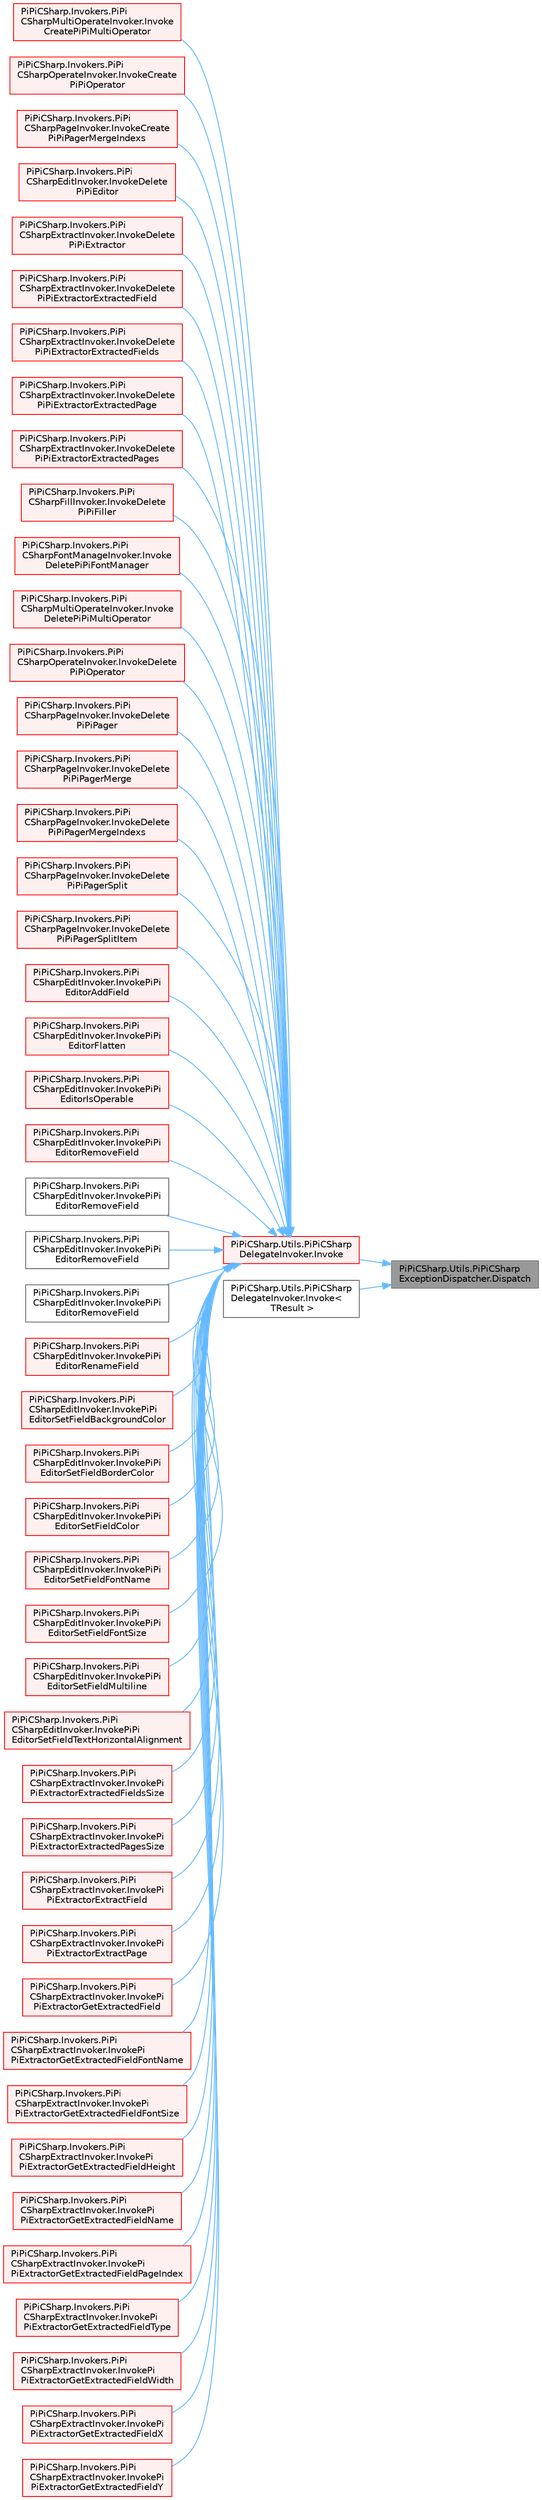 digraph "PiPiCSharp.Utils.PiPiCSharpExceptionDispatcher.Dispatch"
{
 // LATEX_PDF_SIZE
  bgcolor="transparent";
  edge [fontname=Helvetica,fontsize=10,labelfontname=Helvetica,labelfontsize=10];
  node [fontname=Helvetica,fontsize=10,shape=box,height=0.2,width=0.4];
  rankdir="RL";
  Node1 [id="Node000001",label="PiPiCSharp.Utils.PiPiCSharp\lExceptionDispatcher.Dispatch",height=0.2,width=0.4,color="gray40", fillcolor="grey60", style="filled", fontcolor="black",tooltip="Dispatch error."];
  Node1 -> Node2 [id="edge1_Node000001_Node000002",dir="back",color="steelblue1",style="solid",tooltip=" "];
  Node2 [id="Node000002",label="PiPiCSharp.Utils.PiPiCSharp\lDelegateInvoker.Invoke",height=0.2,width=0.4,color="red", fillcolor="#FFF0F0", style="filled",URL="$class_pi_pi_c_sharp_1_1_utils_1_1_pi_pi_c_sharp_delegate_invoker.html#ad3921b774f5d75070100abbcf4f76a82",tooltip="Invoke void result delegate."];
  Node2 -> Node3 [id="edge2_Node000002_Node000003",dir="back",color="steelblue1",style="solid",tooltip=" "];
  Node3 [id="Node000003",label="PiPiCSharp.Invokers.PiPi\lCSharpMultiOperateInvoker.Invoke\lCreatePiPiMultiOperator",height=0.2,width=0.4,color="red", fillcolor="#FFF0F0", style="filled",URL="$class_pi_pi_c_sharp_1_1_invokers_1_1_pi_pi_c_sharp_multi_operate_invoker.html#a444a6270b79ceb1eaa89cedc967bd25b",tooltip="Invoke PiPiMultiOperateWrapper CreatePiPiMultiOperator."];
  Node2 -> Node5 [id="edge3_Node000002_Node000005",dir="back",color="steelblue1",style="solid",tooltip=" "];
  Node5 [id="Node000005",label="PiPiCSharp.Invokers.PiPi\lCSharpOperateInvoker.InvokeCreate\lPiPiOperator",height=0.2,width=0.4,color="red", fillcolor="#FFF0F0", style="filled",URL="$class_pi_pi_c_sharp_1_1_invokers_1_1_pi_pi_c_sharp_operate_invoker.html#a9ad3be0358ceb0801a37e6e61db5630d",tooltip="Invoke PiPiOperateWrapper CreatePiPiOperator."];
  Node2 -> Node7 [id="edge4_Node000002_Node000007",dir="back",color="steelblue1",style="solid",tooltip=" "];
  Node7 [id="Node000007",label="PiPiCSharp.Invokers.PiPi\lCSharpPageInvoker.InvokeCreate\lPiPiPagerMergeIndexs",height=0.2,width=0.4,color="red", fillcolor="#FFF0F0", style="filled",URL="$class_pi_pi_c_sharp_1_1_invokers_1_1_pi_pi_c_sharp_page_invoker.html#a4329318467d8ca8cc2301d7736a44104",tooltip="Invoke PiPiPageWrapper CreatePiPiPagerMergeIndexs."];
  Node2 -> Node9 [id="edge5_Node000002_Node000009",dir="back",color="steelblue1",style="solid",tooltip=" "];
  Node9 [id="Node000009",label="PiPiCSharp.Invokers.PiPi\lCSharpEditInvoker.InvokeDelete\lPiPiEditor",height=0.2,width=0.4,color="red", fillcolor="#FFF0F0", style="filled",URL="$class_pi_pi_c_sharp_1_1_invokers_1_1_pi_pi_c_sharp_edit_invoker.html#af27b6208ff3325b85c9bf810bfdccea6",tooltip="Invoke PiPiEditWrapper DeletePiPiEditor."];
  Node2 -> Node11 [id="edge6_Node000002_Node000011",dir="back",color="steelblue1",style="solid",tooltip=" "];
  Node11 [id="Node000011",label="PiPiCSharp.Invokers.PiPi\lCSharpExtractInvoker.InvokeDelete\lPiPiExtractor",height=0.2,width=0.4,color="red", fillcolor="#FFF0F0", style="filled",URL="$class_pi_pi_c_sharp_1_1_invokers_1_1_pi_pi_c_sharp_extract_invoker.html#aa5bd631a380714805e3bd50c97588a65",tooltip="Invoke PiPiEditWrapper DeletePiPiExtractor."];
  Node2 -> Node13 [id="edge7_Node000002_Node000013",dir="back",color="steelblue1",style="solid",tooltip=" "];
  Node13 [id="Node000013",label="PiPiCSharp.Invokers.PiPi\lCSharpExtractInvoker.InvokeDelete\lPiPiExtractorExtractedField",height=0.2,width=0.4,color="red", fillcolor="#FFF0F0", style="filled",URL="$class_pi_pi_c_sharp_1_1_invokers_1_1_pi_pi_c_sharp_extract_invoker.html#a6efc39a65182a4c45fc5cd6fbfa64e94",tooltip="Invoke PiPiEditWrapper DeletePiPiExtractorExtractedField."];
  Node2 -> Node15 [id="edge8_Node000002_Node000015",dir="back",color="steelblue1",style="solid",tooltip=" "];
  Node15 [id="Node000015",label="PiPiCSharp.Invokers.PiPi\lCSharpExtractInvoker.InvokeDelete\lPiPiExtractorExtractedFields",height=0.2,width=0.4,color="red", fillcolor="#FFF0F0", style="filled",URL="$class_pi_pi_c_sharp_1_1_invokers_1_1_pi_pi_c_sharp_extract_invoker.html#a26cdbc1d90ebaf92beb90728373c9dc2",tooltip="Invoke PiPiEditWrapper DeletePiPiExtractorExtractedFields."];
  Node2 -> Node16 [id="edge9_Node000002_Node000016",dir="back",color="steelblue1",style="solid",tooltip=" "];
  Node16 [id="Node000016",label="PiPiCSharp.Invokers.PiPi\lCSharpExtractInvoker.InvokeDelete\lPiPiExtractorExtractedPage",height=0.2,width=0.4,color="red", fillcolor="#FFF0F0", style="filled",URL="$class_pi_pi_c_sharp_1_1_invokers_1_1_pi_pi_c_sharp_extract_invoker.html#af75082bde5f97529cb2c30ad7c39788e",tooltip="Invoke PiPiEditWrapper DeletePiPiExtractorExtractedPage."];
  Node2 -> Node18 [id="edge10_Node000002_Node000018",dir="back",color="steelblue1",style="solid",tooltip=" "];
  Node18 [id="Node000018",label="PiPiCSharp.Invokers.PiPi\lCSharpExtractInvoker.InvokeDelete\lPiPiExtractorExtractedPages",height=0.2,width=0.4,color="red", fillcolor="#FFF0F0", style="filled",URL="$class_pi_pi_c_sharp_1_1_invokers_1_1_pi_pi_c_sharp_extract_invoker.html#a16a5b377fa7d772bbd5b31ec063f2e07",tooltip="Invoke PiPiEditWrapper DeletePiPiExtractorExtractedPages."];
  Node2 -> Node19 [id="edge11_Node000002_Node000019",dir="back",color="steelblue1",style="solid",tooltip=" "];
  Node19 [id="Node000019",label="PiPiCSharp.Invokers.PiPi\lCSharpFillInvoker.InvokeDelete\lPiPiFiller",height=0.2,width=0.4,color="red", fillcolor="#FFF0F0", style="filled",URL="$class_pi_pi_c_sharp_1_1_invokers_1_1_pi_pi_c_sharp_fill_invoker.html#a83fbeffc67ab7233252c511509360504",tooltip="Invoke PiPiFillWrapper DeletePiPiFiller."];
  Node2 -> Node21 [id="edge12_Node000002_Node000021",dir="back",color="steelblue1",style="solid",tooltip=" "];
  Node21 [id="Node000021",label="PiPiCSharp.Invokers.PiPi\lCSharpFontManageInvoker.Invoke\lDeletePiPiFontManager",height=0.2,width=0.4,color="red", fillcolor="#FFF0F0", style="filled",URL="$class_pi_pi_c_sharp_1_1_invokers_1_1_pi_pi_c_sharp_font_manage_invoker.html#ad4aa4f9febbbf17d39802b2037aafecd",tooltip="Invoke PiPiFontManageWrapper DeletePiPiFontManager."];
  Node2 -> Node23 [id="edge13_Node000002_Node000023",dir="back",color="steelblue1",style="solid",tooltip=" "];
  Node23 [id="Node000023",label="PiPiCSharp.Invokers.PiPi\lCSharpMultiOperateInvoker.Invoke\lDeletePiPiMultiOperator",height=0.2,width=0.4,color="red", fillcolor="#FFF0F0", style="filled",URL="$class_pi_pi_c_sharp_1_1_invokers_1_1_pi_pi_c_sharp_multi_operate_invoker.html#a8ed97755b1fa89530b8f3148fb3a8343",tooltip="Invoke PiPiMultiOperateWrapper DeletePiPiMultiOperator."];
  Node2 -> Node25 [id="edge14_Node000002_Node000025",dir="back",color="steelblue1",style="solid",tooltip=" "];
  Node25 [id="Node000025",label="PiPiCSharp.Invokers.PiPi\lCSharpOperateInvoker.InvokeDelete\lPiPiOperator",height=0.2,width=0.4,color="red", fillcolor="#FFF0F0", style="filled",URL="$class_pi_pi_c_sharp_1_1_invokers_1_1_pi_pi_c_sharp_operate_invoker.html#a97684bec9a545629f0735573c31fa6a5",tooltip="Invoke PiPiOperateWrapper DeletePiPiOperator."];
  Node2 -> Node27 [id="edge15_Node000002_Node000027",dir="back",color="steelblue1",style="solid",tooltip=" "];
  Node27 [id="Node000027",label="PiPiCSharp.Invokers.PiPi\lCSharpPageInvoker.InvokeDelete\lPiPiPager",height=0.2,width=0.4,color="red", fillcolor="#FFF0F0", style="filled",URL="$class_pi_pi_c_sharp_1_1_invokers_1_1_pi_pi_c_sharp_page_invoker.html#a4232c2f3e71e67ccd79726c972fddf7b",tooltip="Invoke PiPiPageWrapper DeletePiPiPager."];
  Node2 -> Node29 [id="edge16_Node000002_Node000029",dir="back",color="steelblue1",style="solid",tooltip=" "];
  Node29 [id="Node000029",label="PiPiCSharp.Invokers.PiPi\lCSharpPageInvoker.InvokeDelete\lPiPiPagerMerge",height=0.2,width=0.4,color="red", fillcolor="#FFF0F0", style="filled",URL="$class_pi_pi_c_sharp_1_1_invokers_1_1_pi_pi_c_sharp_page_invoker.html#a798a6c4801fbb00363418b96a670c787",tooltip="Invoke PiPiPageWrapper DeletePiPiPagerMerge."];
  Node2 -> Node30 [id="edge17_Node000002_Node000030",dir="back",color="steelblue1",style="solid",tooltip=" "];
  Node30 [id="Node000030",label="PiPiCSharp.Invokers.PiPi\lCSharpPageInvoker.InvokeDelete\lPiPiPagerMergeIndexs",height=0.2,width=0.4,color="red", fillcolor="#FFF0F0", style="filled",URL="$class_pi_pi_c_sharp_1_1_invokers_1_1_pi_pi_c_sharp_page_invoker.html#a03d2421129a9bb466d6d8f4a90f1dbbb",tooltip="Invoke PiPiPageWrapper DeletePiPiPagerMergeIndexs."];
  Node2 -> Node31 [id="edge18_Node000002_Node000031",dir="back",color="steelblue1",style="solid",tooltip=" "];
  Node31 [id="Node000031",label="PiPiCSharp.Invokers.PiPi\lCSharpPageInvoker.InvokeDelete\lPiPiPagerSplit",height=0.2,width=0.4,color="red", fillcolor="#FFF0F0", style="filled",URL="$class_pi_pi_c_sharp_1_1_invokers_1_1_pi_pi_c_sharp_page_invoker.html#a7c4aad317fa997f05a66caeee3f9734d",tooltip="Invoke PiPiPageWrapper DeletePiPiPagerSplit."];
  Node2 -> Node33 [id="edge19_Node000002_Node000033",dir="back",color="steelblue1",style="solid",tooltip=" "];
  Node33 [id="Node000033",label="PiPiCSharp.Invokers.PiPi\lCSharpPageInvoker.InvokeDelete\lPiPiPagerSplitItem",height=0.2,width=0.4,color="red", fillcolor="#FFF0F0", style="filled",URL="$class_pi_pi_c_sharp_1_1_invokers_1_1_pi_pi_c_sharp_page_invoker.html#ae7a92c93a52a30fe99d97cb88acd377a",tooltip="Invoke PiPiPageWrapper DeletePiPiPagerSplitItem."];
  Node2 -> Node34 [id="edge20_Node000002_Node000034",dir="back",color="steelblue1",style="solid",tooltip=" "];
  Node34 [id="Node000034",label="PiPiCSharp.Invokers.PiPi\lCSharpEditInvoker.InvokePiPi\lEditorAddField",height=0.2,width=0.4,color="red", fillcolor="#FFF0F0", style="filled",URL="$class_pi_pi_c_sharp_1_1_invokers_1_1_pi_pi_c_sharp_edit_invoker.html#a4aef793e2cd51aa69b31ebd457e485a1",tooltip="Invoke PiPiEditWrapper PiPiEditorAddField."];
  Node2 -> Node36 [id="edge21_Node000002_Node000036",dir="back",color="steelblue1",style="solid",tooltip=" "];
  Node36 [id="Node000036",label="PiPiCSharp.Invokers.PiPi\lCSharpEditInvoker.InvokePiPi\lEditorFlatten",height=0.2,width=0.4,color="red", fillcolor="#FFF0F0", style="filled",URL="$class_pi_pi_c_sharp_1_1_invokers_1_1_pi_pi_c_sharp_edit_invoker.html#af8e6c620073751b20b7996bfa1dc3fee",tooltip="Invoke PiPiEditWrapper PiPiEditorFlatten."];
  Node2 -> Node38 [id="edge22_Node000002_Node000038",dir="back",color="steelblue1",style="solid",tooltip=" "];
  Node38 [id="Node000038",label="PiPiCSharp.Invokers.PiPi\lCSharpEditInvoker.InvokePiPi\lEditorIsOperable",height=0.2,width=0.4,color="red", fillcolor="#FFF0F0", style="filled",URL="$class_pi_pi_c_sharp_1_1_invokers_1_1_pi_pi_c_sharp_edit_invoker.html#a307dd65ed56eb9d8db4d41a8971ca47f",tooltip="Invoke PiPiEditWrapper PiPiEditorIsOperable."];
  Node2 -> Node40 [id="edge23_Node000002_Node000040",dir="back",color="steelblue1",style="solid",tooltip=" "];
  Node40 [id="Node000040",label="PiPiCSharp.Invokers.PiPi\lCSharpEditInvoker.InvokePiPi\lEditorRemoveField",height=0.2,width=0.4,color="red", fillcolor="#FFF0F0", style="filled",URL="$class_pi_pi_c_sharp_1_1_invokers_1_1_pi_pi_c_sharp_edit_invoker.html#a2a10c98bb88dd247fee5eb32db76b4be",tooltip="Invoke PiPiEditWrapper PiPiEditorRemoveField."];
  Node2 -> Node45 [id="edge24_Node000002_Node000045",dir="back",color="steelblue1",style="solid",tooltip=" "];
  Node45 [id="Node000045",label="PiPiCSharp.Invokers.PiPi\lCSharpEditInvoker.InvokePiPi\lEditorRemoveField",height=0.2,width=0.4,color="grey40", fillcolor="white", style="filled",URL="$class_pi_pi_c_sharp_1_1_invokers_1_1_pi_pi_c_sharp_edit_invoker.html#a6589e3474e0300f58e163d44280c8b7d",tooltip="Invoke PiPiEditWrapper PiPiEditorRemoveField."];
  Node2 -> Node46 [id="edge25_Node000002_Node000046",dir="back",color="steelblue1",style="solid",tooltip=" "];
  Node46 [id="Node000046",label="PiPiCSharp.Invokers.PiPi\lCSharpEditInvoker.InvokePiPi\lEditorRemoveField",height=0.2,width=0.4,color="grey40", fillcolor="white", style="filled",URL="$class_pi_pi_c_sharp_1_1_invokers_1_1_pi_pi_c_sharp_edit_invoker.html#a166cc262606d18833fb702d7d1826ada",tooltip="Invoke PiPiEditWrapper PiPiEditorRemoveField."];
  Node2 -> Node47 [id="edge26_Node000002_Node000047",dir="back",color="steelblue1",style="solid",tooltip=" "];
  Node47 [id="Node000047",label="PiPiCSharp.Invokers.PiPi\lCSharpEditInvoker.InvokePiPi\lEditorRemoveField",height=0.2,width=0.4,color="grey40", fillcolor="white", style="filled",URL="$class_pi_pi_c_sharp_1_1_invokers_1_1_pi_pi_c_sharp_edit_invoker.html#a6a1a696e21a43abaedcecca9af0fa625",tooltip="Invoke PiPiEditWrapper PiPiEditorRemoveField."];
  Node2 -> Node48 [id="edge27_Node000002_Node000048",dir="back",color="steelblue1",style="solid",tooltip=" "];
  Node48 [id="Node000048",label="PiPiCSharp.Invokers.PiPi\lCSharpEditInvoker.InvokePiPi\lEditorRenameField",height=0.2,width=0.4,color="red", fillcolor="#FFF0F0", style="filled",URL="$class_pi_pi_c_sharp_1_1_invokers_1_1_pi_pi_c_sharp_edit_invoker.html#ada04dc1a3929e792915531af6913aa97",tooltip="Invoke PiPiEditWrapper PiPiEditorRenameField."];
  Node2 -> Node50 [id="edge28_Node000002_Node000050",dir="back",color="steelblue1",style="solid",tooltip=" "];
  Node50 [id="Node000050",label="PiPiCSharp.Invokers.PiPi\lCSharpEditInvoker.InvokePiPi\lEditorSetFieldBackgroundColor",height=0.2,width=0.4,color="red", fillcolor="#FFF0F0", style="filled",URL="$class_pi_pi_c_sharp_1_1_invokers_1_1_pi_pi_c_sharp_edit_invoker.html#aa6f19d44ac5becae621715a5f91dd946",tooltip="Invoke PiPiEditWrapper PiPiEditorSetFieldBackgroundColor."];
  Node2 -> Node52 [id="edge29_Node000002_Node000052",dir="back",color="steelblue1",style="solid",tooltip=" "];
  Node52 [id="Node000052",label="PiPiCSharp.Invokers.PiPi\lCSharpEditInvoker.InvokePiPi\lEditorSetFieldBorderColor",height=0.2,width=0.4,color="red", fillcolor="#FFF0F0", style="filled",URL="$class_pi_pi_c_sharp_1_1_invokers_1_1_pi_pi_c_sharp_edit_invoker.html#a83bda2bd094a55a028688f9fd981118b",tooltip="Invoke PiPiEditWrapper PiPiEditorSetFieldBorderColor."];
  Node2 -> Node54 [id="edge30_Node000002_Node000054",dir="back",color="steelblue1",style="solid",tooltip=" "];
  Node54 [id="Node000054",label="PiPiCSharp.Invokers.PiPi\lCSharpEditInvoker.InvokePiPi\lEditorSetFieldColor",height=0.2,width=0.4,color="red", fillcolor="#FFF0F0", style="filled",URL="$class_pi_pi_c_sharp_1_1_invokers_1_1_pi_pi_c_sharp_edit_invoker.html#af0498f1642c1c226d25e4c42e8161ce9",tooltip="Invoke PiPiEditWrapper PiPiEditorSetFieldColor."];
  Node2 -> Node56 [id="edge31_Node000002_Node000056",dir="back",color="steelblue1",style="solid",tooltip=" "];
  Node56 [id="Node000056",label="PiPiCSharp.Invokers.PiPi\lCSharpEditInvoker.InvokePiPi\lEditorSetFieldFontName",height=0.2,width=0.4,color="red", fillcolor="#FFF0F0", style="filled",URL="$class_pi_pi_c_sharp_1_1_invokers_1_1_pi_pi_c_sharp_edit_invoker.html#aa49903ffa5af715b81e86d4b7c05a12f",tooltip="Invoke PiPiEditWrapper PiPiEditorSetFieldFontName."];
  Node2 -> Node58 [id="edge32_Node000002_Node000058",dir="back",color="steelblue1",style="solid",tooltip=" "];
  Node58 [id="Node000058",label="PiPiCSharp.Invokers.PiPi\lCSharpEditInvoker.InvokePiPi\lEditorSetFieldFontSize",height=0.2,width=0.4,color="red", fillcolor="#FFF0F0", style="filled",URL="$class_pi_pi_c_sharp_1_1_invokers_1_1_pi_pi_c_sharp_edit_invoker.html#af41eb1db28eba825f024da9ae6fdd0e9",tooltip="Invoke PiPiEditWrapper PiPiEditorSetFieldFontSize."];
  Node2 -> Node60 [id="edge33_Node000002_Node000060",dir="back",color="steelblue1",style="solid",tooltip=" "];
  Node60 [id="Node000060",label="PiPiCSharp.Invokers.PiPi\lCSharpEditInvoker.InvokePiPi\lEditorSetFieldMultiline",height=0.2,width=0.4,color="red", fillcolor="#FFF0F0", style="filled",URL="$class_pi_pi_c_sharp_1_1_invokers_1_1_pi_pi_c_sharp_edit_invoker.html#acb39840c9d35f2cf28bc7d56d479d182",tooltip="Invoke PiPiEditWrapper PiPiEditorSetFieldMultiline."];
  Node2 -> Node62 [id="edge34_Node000002_Node000062",dir="back",color="steelblue1",style="solid",tooltip=" "];
  Node62 [id="Node000062",label="PiPiCSharp.Invokers.PiPi\lCSharpEditInvoker.InvokePiPi\lEditorSetFieldTextHorizontalAlignment",height=0.2,width=0.4,color="red", fillcolor="#FFF0F0", style="filled",URL="$class_pi_pi_c_sharp_1_1_invokers_1_1_pi_pi_c_sharp_edit_invoker.html#ae16ade9aecc98da9a3ecf1d229906641",tooltip="Invoke PiPiEditWrapper PiPiEditorSetFieldTextHorizontalAlignment."];
  Node2 -> Node64 [id="edge35_Node000002_Node000064",dir="back",color="steelblue1",style="solid",tooltip=" "];
  Node64 [id="Node000064",label="PiPiCSharp.Invokers.PiPi\lCSharpExtractInvoker.InvokePi\lPiExtractorExtractedFieldsSize",height=0.2,width=0.4,color="red", fillcolor="#FFF0F0", style="filled",URL="$class_pi_pi_c_sharp_1_1_invokers_1_1_pi_pi_c_sharp_extract_invoker.html#a667d56ba62a10e0105bab9eb3b98722d",tooltip="Invoke PiPiEditWrapper PiPiExtractorExtractedFieldsSize."];
  Node2 -> Node65 [id="edge36_Node000002_Node000065",dir="back",color="steelblue1",style="solid",tooltip=" "];
  Node65 [id="Node000065",label="PiPiCSharp.Invokers.PiPi\lCSharpExtractInvoker.InvokePi\lPiExtractorExtractedPagesSize",height=0.2,width=0.4,color="red", fillcolor="#FFF0F0", style="filled",URL="$class_pi_pi_c_sharp_1_1_invokers_1_1_pi_pi_c_sharp_extract_invoker.html#aca3b121eebd8c44263d6d77ca2b70f5e",tooltip="Invoke PiPiEditWrapper PiPiExtractorExtractedPagesSize."];
  Node2 -> Node66 [id="edge37_Node000002_Node000066",dir="back",color="steelblue1",style="solid",tooltip=" "];
  Node66 [id="Node000066",label="PiPiCSharp.Invokers.PiPi\lCSharpExtractInvoker.InvokePi\lPiExtractorExtractField",height=0.2,width=0.4,color="red", fillcolor="#FFF0F0", style="filled",URL="$class_pi_pi_c_sharp_1_1_invokers_1_1_pi_pi_c_sharp_extract_invoker.html#a3530853725aeb8eb666dc3f213020761",tooltip="Invoke PiPiEditWrapper PiPiExtractorExtractField."];
  Node2 -> Node67 [id="edge38_Node000002_Node000067",dir="back",color="steelblue1",style="solid",tooltip=" "];
  Node67 [id="Node000067",label="PiPiCSharp.Invokers.PiPi\lCSharpExtractInvoker.InvokePi\lPiExtractorExtractPage",height=0.2,width=0.4,color="red", fillcolor="#FFF0F0", style="filled",URL="$class_pi_pi_c_sharp_1_1_invokers_1_1_pi_pi_c_sharp_extract_invoker.html#a2176d251dd0cd885e8d95329b3df728b",tooltip="Invoke PiPiEditWrapper PiPiExtractorExtractPage."];
  Node2 -> Node68 [id="edge39_Node000002_Node000068",dir="back",color="steelblue1",style="solid",tooltip=" "];
  Node68 [id="Node000068",label="PiPiCSharp.Invokers.PiPi\lCSharpExtractInvoker.InvokePi\lPiExtractorGetExtractedField",height=0.2,width=0.4,color="red", fillcolor="#FFF0F0", style="filled",URL="$class_pi_pi_c_sharp_1_1_invokers_1_1_pi_pi_c_sharp_extract_invoker.html#ab481dc9a7a847a233300003ad4b985b4",tooltip="Invoke PiPiEditWrapper PiPiExtractorGetExtractedField."];
  Node2 -> Node69 [id="edge40_Node000002_Node000069",dir="back",color="steelblue1",style="solid",tooltip=" "];
  Node69 [id="Node000069",label="PiPiCSharp.Invokers.PiPi\lCSharpExtractInvoker.InvokePi\lPiExtractorGetExtractedFieldFontName",height=0.2,width=0.4,color="red", fillcolor="#FFF0F0", style="filled",URL="$class_pi_pi_c_sharp_1_1_invokers_1_1_pi_pi_c_sharp_extract_invoker.html#ab59ab056f34ee7ad494239e8e30e8c82",tooltip="Invoke PiPiEditWrapper PiPiExtractorGetExtractedFieldFontName."];
  Node2 -> Node70 [id="edge41_Node000002_Node000070",dir="back",color="steelblue1",style="solid",tooltip=" "];
  Node70 [id="Node000070",label="PiPiCSharp.Invokers.PiPi\lCSharpExtractInvoker.InvokePi\lPiExtractorGetExtractedFieldFontSize",height=0.2,width=0.4,color="red", fillcolor="#FFF0F0", style="filled",URL="$class_pi_pi_c_sharp_1_1_invokers_1_1_pi_pi_c_sharp_extract_invoker.html#adc625b937bf50952ce89973f476470ad",tooltip="Invoke PiPiEditWrapper PiPiExtractorGetExtractedFieldFontSize."];
  Node2 -> Node71 [id="edge42_Node000002_Node000071",dir="back",color="steelblue1",style="solid",tooltip=" "];
  Node71 [id="Node000071",label="PiPiCSharp.Invokers.PiPi\lCSharpExtractInvoker.InvokePi\lPiExtractorGetExtractedFieldHeight",height=0.2,width=0.4,color="red", fillcolor="#FFF0F0", style="filled",URL="$class_pi_pi_c_sharp_1_1_invokers_1_1_pi_pi_c_sharp_extract_invoker.html#a83eba66ea5333eca737ce3116a4627b5",tooltip="Invoke PiPiEditWrapper PiPiExtractorGetExtractedFieldHeight."];
  Node2 -> Node72 [id="edge43_Node000002_Node000072",dir="back",color="steelblue1",style="solid",tooltip=" "];
  Node72 [id="Node000072",label="PiPiCSharp.Invokers.PiPi\lCSharpExtractInvoker.InvokePi\lPiExtractorGetExtractedFieldName",height=0.2,width=0.4,color="red", fillcolor="#FFF0F0", style="filled",URL="$class_pi_pi_c_sharp_1_1_invokers_1_1_pi_pi_c_sharp_extract_invoker.html#a583f5df1ae3660aceac9732c51495024",tooltip="Invoke PiPiEditWrapper PiPiExtractorGetExtractedFieldName."];
  Node2 -> Node73 [id="edge44_Node000002_Node000073",dir="back",color="steelblue1",style="solid",tooltip=" "];
  Node73 [id="Node000073",label="PiPiCSharp.Invokers.PiPi\lCSharpExtractInvoker.InvokePi\lPiExtractorGetExtractedFieldPageIndex",height=0.2,width=0.4,color="red", fillcolor="#FFF0F0", style="filled",URL="$class_pi_pi_c_sharp_1_1_invokers_1_1_pi_pi_c_sharp_extract_invoker.html#a403cf083d7cccf8ea76eeda28e0c8ef0",tooltip="Invoke PiPiEditWrapper PiPiExtractorGetExtractedFieldPageIndex."];
  Node2 -> Node74 [id="edge45_Node000002_Node000074",dir="back",color="steelblue1",style="solid",tooltip=" "];
  Node74 [id="Node000074",label="PiPiCSharp.Invokers.PiPi\lCSharpExtractInvoker.InvokePi\lPiExtractorGetExtractedFieldType",height=0.2,width=0.4,color="red", fillcolor="#FFF0F0", style="filled",URL="$class_pi_pi_c_sharp_1_1_invokers_1_1_pi_pi_c_sharp_extract_invoker.html#a443eddca57bb16ca3774f33ddd89d2f6",tooltip="Invoke PiPiEditWrapper PiPiExtractorGetExtractedFieldType."];
  Node2 -> Node75 [id="edge46_Node000002_Node000075",dir="back",color="steelblue1",style="solid",tooltip=" "];
  Node75 [id="Node000075",label="PiPiCSharp.Invokers.PiPi\lCSharpExtractInvoker.InvokePi\lPiExtractorGetExtractedFieldWidth",height=0.2,width=0.4,color="red", fillcolor="#FFF0F0", style="filled",URL="$class_pi_pi_c_sharp_1_1_invokers_1_1_pi_pi_c_sharp_extract_invoker.html#a9ca6d2b5a65ca4e154b056b84ee59748",tooltip="Invoke PiPiEditWrapper PiPiExtractorGetExtractedFieldWidth."];
  Node2 -> Node76 [id="edge47_Node000002_Node000076",dir="back",color="steelblue1",style="solid",tooltip=" "];
  Node76 [id="Node000076",label="PiPiCSharp.Invokers.PiPi\lCSharpExtractInvoker.InvokePi\lPiExtractorGetExtractedFieldX",height=0.2,width=0.4,color="red", fillcolor="#FFF0F0", style="filled",URL="$class_pi_pi_c_sharp_1_1_invokers_1_1_pi_pi_c_sharp_extract_invoker.html#a45259f98430af8c862a8ddd40c834e3d",tooltip="Invoke PiPiEditWrapper PiPiExtractorGetExtractedFieldX."];
  Node2 -> Node77 [id="edge48_Node000002_Node000077",dir="back",color="steelblue1",style="solid",tooltip=" "];
  Node77 [id="Node000077",label="PiPiCSharp.Invokers.PiPi\lCSharpExtractInvoker.InvokePi\lPiExtractorGetExtractedFieldY",height=0.2,width=0.4,color="red", fillcolor="#FFF0F0", style="filled",URL="$class_pi_pi_c_sharp_1_1_invokers_1_1_pi_pi_c_sharp_extract_invoker.html#ad3472f877ab8a43c0c0dda580270231d",tooltip="Invoke PiPiEditWrapper PiPiExtractorGetExtractedFieldY."];
  Node1 -> Node118 [id="edge49_Node000001_Node000118",dir="back",color="steelblue1",style="solid",tooltip=" "];
  Node118 [id="Node000118",label="PiPiCSharp.Utils.PiPiCSharp\lDelegateInvoker.Invoke\<\l TResult \>",height=0.2,width=0.4,color="grey40", fillcolor="white", style="filled",URL="$class_pi_pi_c_sharp_1_1_utils_1_1_pi_pi_c_sharp_delegate_invoker.html#a3b3fe889d3b39a3323fb624be14c3f4d",tooltip="Invoke result delegate."];
}
